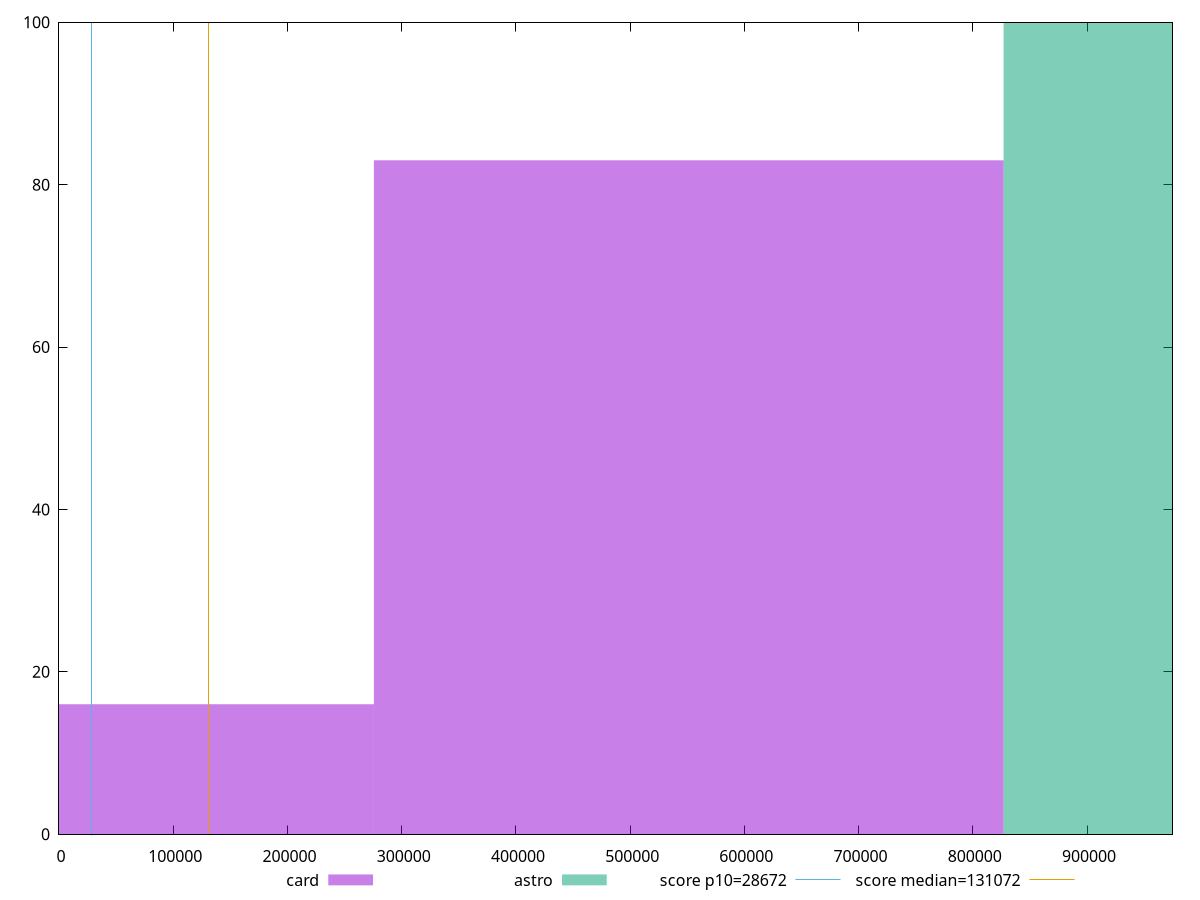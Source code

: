 reset

$card <<EOF
551314.6016874604 83
0 16
EOF

$astro <<EOF
1102629.2033749209 100
EOF

set key outside below
set boxwidth 551314.6016874604
set xrange [0:974823.4359722222]
set yrange [0:100]
set trange [0:100]
set style fill transparent solid 0.5 noborder

set parametric
set terminal svg size 640, 500 enhanced background rgb 'white'
set output "reports/report_00027_2021-02-24T12-40-31.850Z/uses-long-cache-ttl/comparison/histogram/2_vs_3.svg"

plot $card title "card" with boxes, \
     $astro title "astro" with boxes, \
     28672,t title "score p10=28672", \
     131072,t title "score median=131072"

reset
